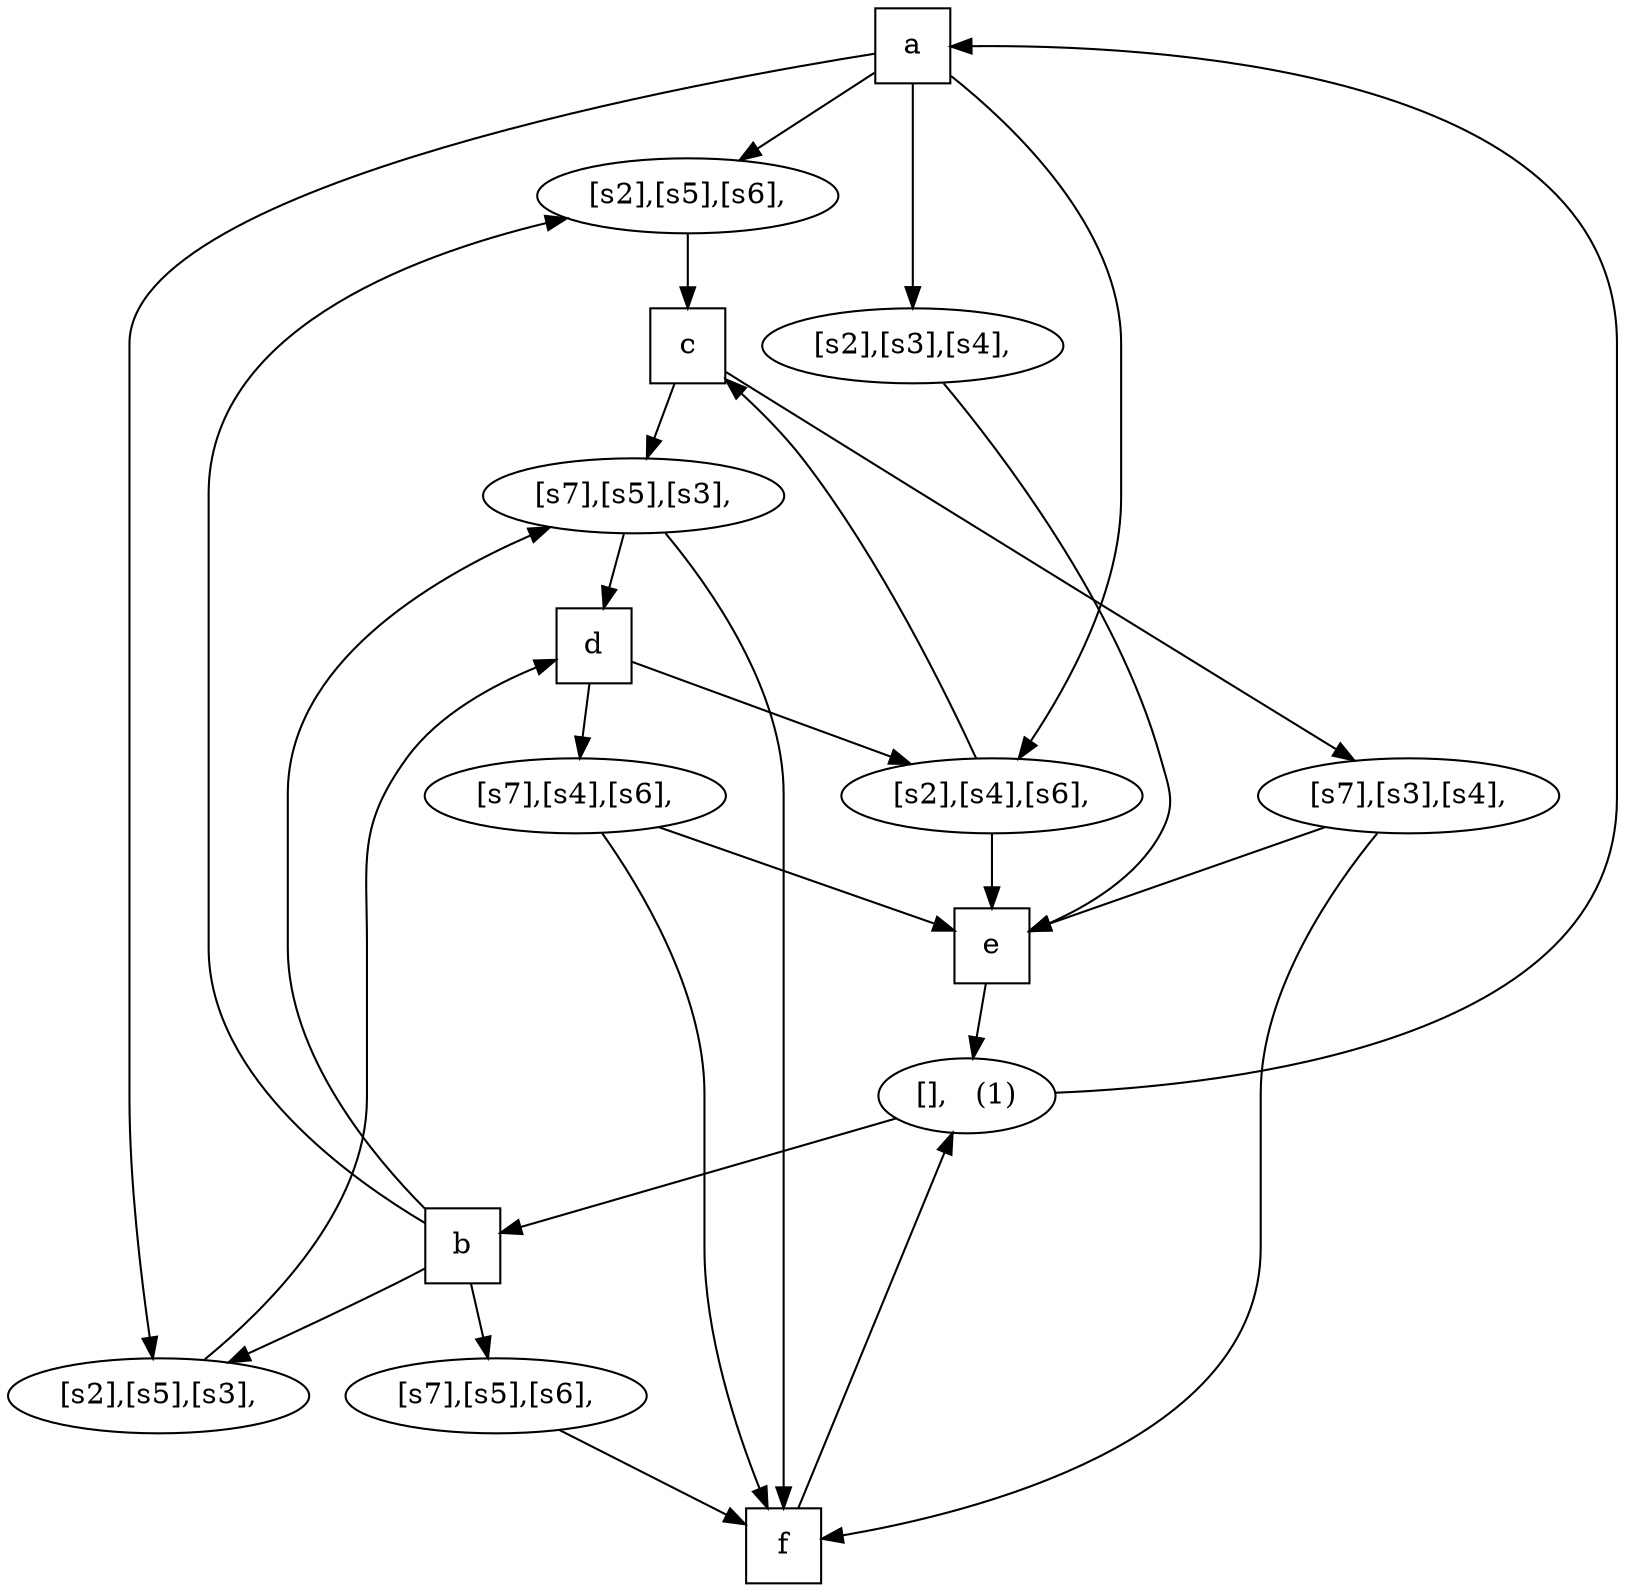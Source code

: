 digraph G {
    node [width=0.5];
xa4e2c8 [label="a",shape=box]
xa4df00 [label="b",shape=box]
xa4e168 [label="c",shape=box]
xa4e1c0 [label="d",shape=box]
xa4db90 [label="e",shape=box]
xa4e008 [label="f",shape=box]
xa55238 [label="[],   (1)"]
xa55290 [label="[s2],[s5],[s6],"]
xa55970 [label="[s2],[s4],[s6],"]
xa55b80 [label="[s7],[s5],[s3],"]
xa55550 [label="[s2],[s5],[s3],"]
xa558c0 [label="[s7],[s3],[s4],"]
xa55c88 [label="[s7],[s4],[s6],"]
xa554a0 [label="[s2],[s3],[s4],"]
xa559c8 [label="[s7],[s5],[s6],"]
xa55238 -> xa4e2c8 
xa55238 -> xa4df00 
xa4db90 -> xa55238 
xa4e008 -> xa55238 
xa4e2c8 -> xa55290 
xa4df00 -> xa55290 
xa55290 -> xa4e168 
xa4e2c8 -> xa55970 
xa55970 -> xa4e168 
xa4e1c0 -> xa55970 
xa55970 -> xa4db90 
xa4df00 -> xa55b80 
xa4e168 -> xa55b80 
xa55b80 -> xa4e1c0 
xa55b80 -> xa4e008 
xa4e2c8 -> xa55550 
xa4df00 -> xa55550 
xa55550 -> xa4e1c0 
xa4e168 -> xa558c0 
xa558c0 -> xa4db90 
xa558c0 -> xa4e008 
xa4e1c0 -> xa55c88 
xa55c88 -> xa4db90 
xa55c88 -> xa4e008 
xa4e2c8 -> xa554a0 
xa554a0 -> xa4db90 
xa4df00 -> xa559c8 
xa559c8 -> xa4e008 
}
